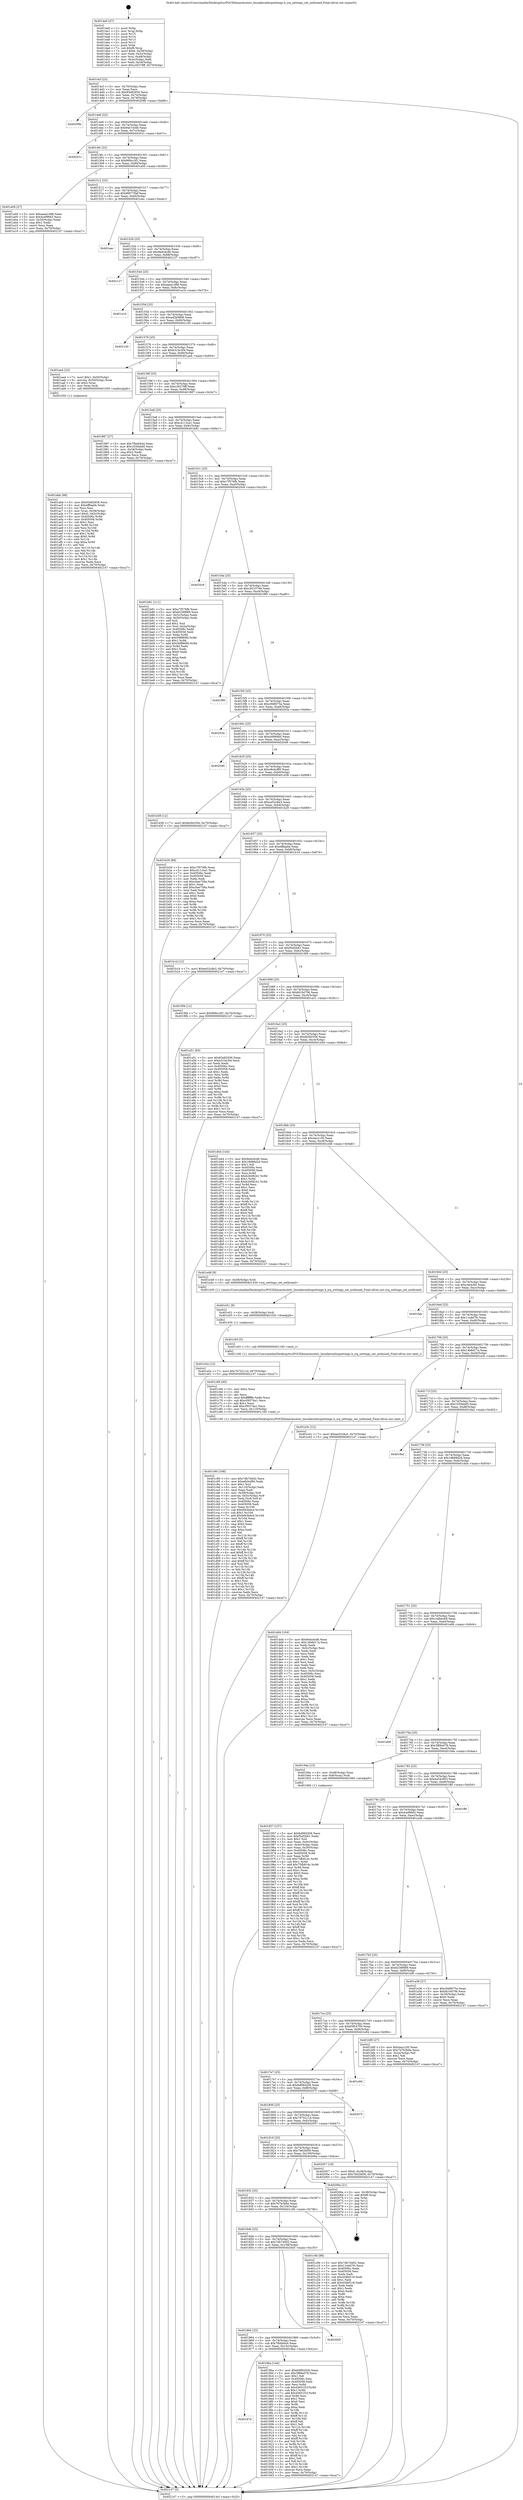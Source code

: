 digraph "0x4014a0" {
  label = "0x4014a0 (/mnt/c/Users/mathe/Desktop/tcc/POCII/binaries/extr_linuxkernelirqsettings.h_irq_settings_set_nothread_Final-ollvm.out::main(0))"
  labelloc = "t"
  node[shape=record]

  Entry [label="",width=0.3,height=0.3,shape=circle,fillcolor=black,style=filled]
  "0x4014cf" [label="{
     0x4014cf [23]\l
     | [instrs]\l
     &nbsp;&nbsp;0x4014cf \<+3\>: mov -0x70(%rbp),%eax\l
     &nbsp;&nbsp;0x4014d2 \<+2\>: mov %eax,%ecx\l
     &nbsp;&nbsp;0x4014d4 \<+6\>: sub $0x93e82936,%ecx\l
     &nbsp;&nbsp;0x4014da \<+3\>: mov %eax,-0x74(%rbp)\l
     &nbsp;&nbsp;0x4014dd \<+3\>: mov %ecx,-0x78(%rbp)\l
     &nbsp;&nbsp;0x4014e0 \<+6\>: je 000000000040209b \<main+0xbfb\>\l
  }"]
  "0x40209b" [label="{
     0x40209b\l
  }", style=dashed]
  "0x4014e6" [label="{
     0x4014e6 [22]\l
     | [instrs]\l
     &nbsp;&nbsp;0x4014e6 \<+5\>: jmp 00000000004014eb \<main+0x4b\>\l
     &nbsp;&nbsp;0x4014eb \<+3\>: mov -0x74(%rbp),%eax\l
     &nbsp;&nbsp;0x4014ee \<+5\>: sub $0x94e7cb48,%eax\l
     &nbsp;&nbsp;0x4014f3 \<+3\>: mov %eax,-0x7c(%rbp)\l
     &nbsp;&nbsp;0x4014f6 \<+6\>: je 000000000040201c \<main+0xb7c\>\l
  }"]
  Exit [label="",width=0.3,height=0.3,shape=circle,fillcolor=black,style=filled,peripheries=2]
  "0x40201c" [label="{
     0x40201c\l
  }", style=dashed]
  "0x4014fc" [label="{
     0x4014fc [22]\l
     | [instrs]\l
     &nbsp;&nbsp;0x4014fc \<+5\>: jmp 0000000000401501 \<main+0x61\>\l
     &nbsp;&nbsp;0x401501 \<+3\>: mov -0x74(%rbp),%eax\l
     &nbsp;&nbsp;0x401504 \<+5\>: sub $0x969cc3f1,%eax\l
     &nbsp;&nbsp;0x401509 \<+3\>: mov %eax,-0x80(%rbp)\l
     &nbsp;&nbsp;0x40150c \<+6\>: je 0000000000401a00 \<main+0x560\>\l
  }"]
  "0x401e5a" [label="{
     0x401e5a [12]\l
     | [instrs]\l
     &nbsp;&nbsp;0x401e5a \<+7\>: movl $0x7675211d,-0x70(%rbp)\l
     &nbsp;&nbsp;0x401e61 \<+5\>: jmp 0000000000402147 \<main+0xca7\>\l
  }"]
  "0x401a00" [label="{
     0x401a00 [27]\l
     | [instrs]\l
     &nbsp;&nbsp;0x401a00 \<+5\>: mov $0xaaea1d98,%eax\l
     &nbsp;&nbsp;0x401a05 \<+5\>: mov $0x4cef9662,%ecx\l
     &nbsp;&nbsp;0x401a0a \<+3\>: mov -0x30(%rbp),%edx\l
     &nbsp;&nbsp;0x401a0d \<+3\>: cmp $0x1,%edx\l
     &nbsp;&nbsp;0x401a10 \<+3\>: cmovl %ecx,%eax\l
     &nbsp;&nbsp;0x401a13 \<+3\>: mov %eax,-0x70(%rbp)\l
     &nbsp;&nbsp;0x401a16 \<+5\>: jmp 0000000000402147 \<main+0xca7\>\l
  }"]
  "0x401512" [label="{
     0x401512 [25]\l
     | [instrs]\l
     &nbsp;&nbsp;0x401512 \<+5\>: jmp 0000000000401517 \<main+0x77\>\l
     &nbsp;&nbsp;0x401517 \<+3\>: mov -0x74(%rbp),%eax\l
     &nbsp;&nbsp;0x40151a \<+5\>: sub $0x989778af,%eax\l
     &nbsp;&nbsp;0x40151f \<+6\>: mov %eax,-0x84(%rbp)\l
     &nbsp;&nbsp;0x401525 \<+6\>: je 0000000000401eec \<main+0xa4c\>\l
  }"]
  "0x401e51" [label="{
     0x401e51 [9]\l
     | [instrs]\l
     &nbsp;&nbsp;0x401e51 \<+4\>: mov -0x58(%rbp),%rdi\l
     &nbsp;&nbsp;0x401e55 \<+5\>: call 0000000000401030 \<free@plt\>\l
     | [calls]\l
     &nbsp;&nbsp;0x401030 \{1\} (unknown)\l
  }"]
  "0x401eec" [label="{
     0x401eec\l
  }", style=dashed]
  "0x40152b" [label="{
     0x40152b [25]\l
     | [instrs]\l
     &nbsp;&nbsp;0x40152b \<+5\>: jmp 0000000000401530 \<main+0x90\>\l
     &nbsp;&nbsp;0x401530 \<+3\>: mov -0x74(%rbp),%eax\l
     &nbsp;&nbsp;0x401533 \<+5\>: sub $0x9edcdcd6,%eax\l
     &nbsp;&nbsp;0x401538 \<+6\>: mov %eax,-0x88(%rbp)\l
     &nbsp;&nbsp;0x40153e \<+6\>: je 0000000000402127 \<main+0xc87\>\l
  }"]
  "0x401c90" [label="{
     0x401c90 [168]\l
     | [instrs]\l
     &nbsp;&nbsp;0x401c90 \<+5\>: mov $0x7db7d402,%ecx\l
     &nbsp;&nbsp;0x401c95 \<+5\>: mov $0xe8cbcf80,%edx\l
     &nbsp;&nbsp;0x401c9a \<+3\>: mov $0x1,%sil\l
     &nbsp;&nbsp;0x401c9d \<+6\>: mov -0x110(%rbp),%edi\l
     &nbsp;&nbsp;0x401ca3 \<+3\>: imul %eax,%edi\l
     &nbsp;&nbsp;0x401ca6 \<+4\>: mov -0x58(%rbp),%r8\l
     &nbsp;&nbsp;0x401caa \<+4\>: movslq -0x5c(%rbp),%r9\l
     &nbsp;&nbsp;0x401cae \<+4\>: mov %edi,(%r8,%r9,4)\l
     &nbsp;&nbsp;0x401cb2 \<+7\>: mov 0x40506c,%eax\l
     &nbsp;&nbsp;0x401cb9 \<+7\>: mov 0x405058,%edi\l
     &nbsp;&nbsp;0x401cc0 \<+3\>: mov %eax,%r10d\l
     &nbsp;&nbsp;0x401cc3 \<+7\>: sub $0xbf43bdcd,%r10d\l
     &nbsp;&nbsp;0x401cca \<+4\>: sub $0x1,%r10d\l
     &nbsp;&nbsp;0x401cce \<+7\>: add $0xbf43bdcd,%r10d\l
     &nbsp;&nbsp;0x401cd5 \<+4\>: imul %r10d,%eax\l
     &nbsp;&nbsp;0x401cd9 \<+3\>: and $0x1,%eax\l
     &nbsp;&nbsp;0x401cdc \<+3\>: cmp $0x0,%eax\l
     &nbsp;&nbsp;0x401cdf \<+4\>: sete %r11b\l
     &nbsp;&nbsp;0x401ce3 \<+3\>: cmp $0xa,%edi\l
     &nbsp;&nbsp;0x401ce6 \<+3\>: setl %bl\l
     &nbsp;&nbsp;0x401ce9 \<+3\>: mov %r11b,%r14b\l
     &nbsp;&nbsp;0x401cec \<+4\>: xor $0xff,%r14b\l
     &nbsp;&nbsp;0x401cf0 \<+3\>: mov %bl,%r15b\l
     &nbsp;&nbsp;0x401cf3 \<+4\>: xor $0xff,%r15b\l
     &nbsp;&nbsp;0x401cf7 \<+4\>: xor $0x1,%sil\l
     &nbsp;&nbsp;0x401cfb \<+3\>: mov %r14b,%r12b\l
     &nbsp;&nbsp;0x401cfe \<+4\>: and $0xff,%r12b\l
     &nbsp;&nbsp;0x401d02 \<+3\>: and %sil,%r11b\l
     &nbsp;&nbsp;0x401d05 \<+3\>: mov %r15b,%r13b\l
     &nbsp;&nbsp;0x401d08 \<+4\>: and $0xff,%r13b\l
     &nbsp;&nbsp;0x401d0c \<+3\>: and %sil,%bl\l
     &nbsp;&nbsp;0x401d0f \<+3\>: or %r11b,%r12b\l
     &nbsp;&nbsp;0x401d12 \<+3\>: or %bl,%r13b\l
     &nbsp;&nbsp;0x401d15 \<+3\>: xor %r13b,%r12b\l
     &nbsp;&nbsp;0x401d18 \<+3\>: or %r15b,%r14b\l
     &nbsp;&nbsp;0x401d1b \<+4\>: xor $0xff,%r14b\l
     &nbsp;&nbsp;0x401d1f \<+4\>: or $0x1,%sil\l
     &nbsp;&nbsp;0x401d23 \<+3\>: and %sil,%r14b\l
     &nbsp;&nbsp;0x401d26 \<+3\>: or %r14b,%r12b\l
     &nbsp;&nbsp;0x401d29 \<+4\>: test $0x1,%r12b\l
     &nbsp;&nbsp;0x401d2d \<+3\>: cmovne %edx,%ecx\l
     &nbsp;&nbsp;0x401d30 \<+3\>: mov %ecx,-0x70(%rbp)\l
     &nbsp;&nbsp;0x401d33 \<+5\>: jmp 0000000000402147 \<main+0xca7\>\l
  }"]
  "0x402127" [label="{
     0x402127\l
  }", style=dashed]
  "0x401544" [label="{
     0x401544 [25]\l
     | [instrs]\l
     &nbsp;&nbsp;0x401544 \<+5\>: jmp 0000000000401549 \<main+0xa9\>\l
     &nbsp;&nbsp;0x401549 \<+3\>: mov -0x74(%rbp),%eax\l
     &nbsp;&nbsp;0x40154c \<+5\>: sub $0xaaea1d98,%eax\l
     &nbsp;&nbsp;0x401551 \<+6\>: mov %eax,-0x8c(%rbp)\l
     &nbsp;&nbsp;0x401557 \<+6\>: je 0000000000401a1b \<main+0x57b\>\l
  }"]
  "0x401c68" [label="{
     0x401c68 [40]\l
     | [instrs]\l
     &nbsp;&nbsp;0x401c68 \<+5\>: mov $0x2,%ecx\l
     &nbsp;&nbsp;0x401c6d \<+1\>: cltd\l
     &nbsp;&nbsp;0x401c6e \<+2\>: idiv %ecx\l
     &nbsp;&nbsp;0x401c70 \<+6\>: imul $0xfffffffe,%edx,%ecx\l
     &nbsp;&nbsp;0x401c76 \<+6\>: sub $0xc09374a1,%ecx\l
     &nbsp;&nbsp;0x401c7c \<+3\>: add $0x1,%ecx\l
     &nbsp;&nbsp;0x401c7f \<+6\>: add $0xc09374a1,%ecx\l
     &nbsp;&nbsp;0x401c85 \<+6\>: mov %ecx,-0x110(%rbp)\l
     &nbsp;&nbsp;0x401c8b \<+5\>: call 0000000000401160 \<next_i\>\l
     | [calls]\l
     &nbsp;&nbsp;0x401160 \{1\} (/mnt/c/Users/mathe/Desktop/tcc/POCII/binaries/extr_linuxkernelirqsettings.h_irq_settings_set_nothread_Final-ollvm.out::next_i)\l
  }"]
  "0x401a1b" [label="{
     0x401a1b\l
  }", style=dashed]
  "0x40155d" [label="{
     0x40155d [25]\l
     | [instrs]\l
     &nbsp;&nbsp;0x40155d \<+5\>: jmp 0000000000401562 \<main+0xc2\>\l
     &nbsp;&nbsp;0x401562 \<+3\>: mov -0x74(%rbp),%eax\l
     &nbsp;&nbsp;0x401565 \<+5\>: sub $0xad2b9806,%eax\l
     &nbsp;&nbsp;0x40156a \<+6\>: mov %eax,-0x90(%rbp)\l
     &nbsp;&nbsp;0x401570 \<+6\>: je 0000000000402140 \<main+0xca0\>\l
  }"]
  "0x401abb" [label="{
     0x401abb [98]\l
     | [instrs]\l
     &nbsp;&nbsp;0x401abb \<+5\>: mov $0x93e82936,%ecx\l
     &nbsp;&nbsp;0x401ac0 \<+5\>: mov $0xefffaabb,%edx\l
     &nbsp;&nbsp;0x401ac5 \<+2\>: xor %esi,%esi\l
     &nbsp;&nbsp;0x401ac7 \<+4\>: mov %rax,-0x58(%rbp)\l
     &nbsp;&nbsp;0x401acb \<+7\>: movl $0x0,-0x5c(%rbp)\l
     &nbsp;&nbsp;0x401ad2 \<+8\>: mov 0x40506c,%r8d\l
     &nbsp;&nbsp;0x401ada \<+8\>: mov 0x405058,%r9d\l
     &nbsp;&nbsp;0x401ae2 \<+3\>: sub $0x1,%esi\l
     &nbsp;&nbsp;0x401ae5 \<+3\>: mov %r8d,%r10d\l
     &nbsp;&nbsp;0x401ae8 \<+3\>: add %esi,%r10d\l
     &nbsp;&nbsp;0x401aeb \<+4\>: imul %r10d,%r8d\l
     &nbsp;&nbsp;0x401aef \<+4\>: and $0x1,%r8d\l
     &nbsp;&nbsp;0x401af3 \<+4\>: cmp $0x0,%r8d\l
     &nbsp;&nbsp;0x401af7 \<+4\>: sete %r11b\l
     &nbsp;&nbsp;0x401afb \<+4\>: cmp $0xa,%r9d\l
     &nbsp;&nbsp;0x401aff \<+3\>: setl %bl\l
     &nbsp;&nbsp;0x401b02 \<+3\>: mov %r11b,%r14b\l
     &nbsp;&nbsp;0x401b05 \<+3\>: and %bl,%r14b\l
     &nbsp;&nbsp;0x401b08 \<+3\>: xor %bl,%r11b\l
     &nbsp;&nbsp;0x401b0b \<+3\>: or %r11b,%r14b\l
     &nbsp;&nbsp;0x401b0e \<+4\>: test $0x1,%r14b\l
     &nbsp;&nbsp;0x401b12 \<+3\>: cmovne %edx,%ecx\l
     &nbsp;&nbsp;0x401b15 \<+3\>: mov %ecx,-0x70(%rbp)\l
     &nbsp;&nbsp;0x401b18 \<+5\>: jmp 0000000000402147 \<main+0xca7\>\l
  }"]
  "0x402140" [label="{
     0x402140\l
  }", style=dashed]
  "0x401576" [label="{
     0x401576 [25]\l
     | [instrs]\l
     &nbsp;&nbsp;0x401576 \<+5\>: jmp 000000000040157b \<main+0xdb\>\l
     &nbsp;&nbsp;0x40157b \<+3\>: mov -0x74(%rbp),%eax\l
     &nbsp;&nbsp;0x40157e \<+5\>: sub $0xb31bc3f4,%eax\l
     &nbsp;&nbsp;0x401583 \<+6\>: mov %eax,-0x94(%rbp)\l
     &nbsp;&nbsp;0x401589 \<+6\>: je 0000000000401aa4 \<main+0x604\>\l
  }"]
  "0x401957" [label="{
     0x401957 [157]\l
     | [instrs]\l
     &nbsp;&nbsp;0x401957 \<+5\>: mov $0x6d992d36,%ecx\l
     &nbsp;&nbsp;0x40195c \<+5\>: mov $0xf5ef2b61,%edx\l
     &nbsp;&nbsp;0x401961 \<+3\>: mov $0x1,%sil\l
     &nbsp;&nbsp;0x401964 \<+3\>: mov %eax,-0x4c(%rbp)\l
     &nbsp;&nbsp;0x401967 \<+3\>: mov -0x4c(%rbp),%eax\l
     &nbsp;&nbsp;0x40196a \<+3\>: mov %eax,-0x30(%rbp)\l
     &nbsp;&nbsp;0x40196d \<+7\>: mov 0x40506c,%eax\l
     &nbsp;&nbsp;0x401974 \<+8\>: mov 0x405058,%r8d\l
     &nbsp;&nbsp;0x40197c \<+3\>: mov %eax,%r9d\l
     &nbsp;&nbsp;0x40197f \<+7\>: sub $0x75fb81dc,%r9d\l
     &nbsp;&nbsp;0x401986 \<+4\>: sub $0x1,%r9d\l
     &nbsp;&nbsp;0x40198a \<+7\>: add $0x75fb81dc,%r9d\l
     &nbsp;&nbsp;0x401991 \<+4\>: imul %r9d,%eax\l
     &nbsp;&nbsp;0x401995 \<+3\>: and $0x1,%eax\l
     &nbsp;&nbsp;0x401998 \<+3\>: cmp $0x0,%eax\l
     &nbsp;&nbsp;0x40199b \<+4\>: sete %r10b\l
     &nbsp;&nbsp;0x40199f \<+4\>: cmp $0xa,%r8d\l
     &nbsp;&nbsp;0x4019a3 \<+4\>: setl %r11b\l
     &nbsp;&nbsp;0x4019a7 \<+3\>: mov %r10b,%bl\l
     &nbsp;&nbsp;0x4019aa \<+3\>: xor $0xff,%bl\l
     &nbsp;&nbsp;0x4019ad \<+3\>: mov %r11b,%r14b\l
     &nbsp;&nbsp;0x4019b0 \<+4\>: xor $0xff,%r14b\l
     &nbsp;&nbsp;0x4019b4 \<+4\>: xor $0x1,%sil\l
     &nbsp;&nbsp;0x4019b8 \<+3\>: mov %bl,%r15b\l
     &nbsp;&nbsp;0x4019bb \<+4\>: and $0xff,%r15b\l
     &nbsp;&nbsp;0x4019bf \<+3\>: and %sil,%r10b\l
     &nbsp;&nbsp;0x4019c2 \<+3\>: mov %r14b,%r12b\l
     &nbsp;&nbsp;0x4019c5 \<+4\>: and $0xff,%r12b\l
     &nbsp;&nbsp;0x4019c9 \<+3\>: and %sil,%r11b\l
     &nbsp;&nbsp;0x4019cc \<+3\>: or %r10b,%r15b\l
     &nbsp;&nbsp;0x4019cf \<+3\>: or %r11b,%r12b\l
     &nbsp;&nbsp;0x4019d2 \<+3\>: xor %r12b,%r15b\l
     &nbsp;&nbsp;0x4019d5 \<+3\>: or %r14b,%bl\l
     &nbsp;&nbsp;0x4019d8 \<+3\>: xor $0xff,%bl\l
     &nbsp;&nbsp;0x4019db \<+4\>: or $0x1,%sil\l
     &nbsp;&nbsp;0x4019df \<+3\>: and %sil,%bl\l
     &nbsp;&nbsp;0x4019e2 \<+3\>: or %bl,%r15b\l
     &nbsp;&nbsp;0x4019e5 \<+4\>: test $0x1,%r15b\l
     &nbsp;&nbsp;0x4019e9 \<+3\>: cmovne %edx,%ecx\l
     &nbsp;&nbsp;0x4019ec \<+3\>: mov %ecx,-0x70(%rbp)\l
     &nbsp;&nbsp;0x4019ef \<+5\>: jmp 0000000000402147 \<main+0xca7\>\l
  }"]
  "0x401aa4" [label="{
     0x401aa4 [23]\l
     | [instrs]\l
     &nbsp;&nbsp;0x401aa4 \<+7\>: movl $0x1,-0x50(%rbp)\l
     &nbsp;&nbsp;0x401aab \<+4\>: movslq -0x50(%rbp),%rax\l
     &nbsp;&nbsp;0x401aaf \<+4\>: shl $0x2,%rax\l
     &nbsp;&nbsp;0x401ab3 \<+3\>: mov %rax,%rdi\l
     &nbsp;&nbsp;0x401ab6 \<+5\>: call 0000000000401050 \<malloc@plt\>\l
     | [calls]\l
     &nbsp;&nbsp;0x401050 \{1\} (unknown)\l
  }"]
  "0x40158f" [label="{
     0x40158f [25]\l
     | [instrs]\l
     &nbsp;&nbsp;0x40158f \<+5\>: jmp 0000000000401594 \<main+0xf4\>\l
     &nbsp;&nbsp;0x401594 \<+3\>: mov -0x74(%rbp),%eax\l
     &nbsp;&nbsp;0x401597 \<+5\>: sub $0xc26378ff,%eax\l
     &nbsp;&nbsp;0x40159c \<+6\>: mov %eax,-0x98(%rbp)\l
     &nbsp;&nbsp;0x4015a2 \<+6\>: je 0000000000401887 \<main+0x3e7\>\l
  }"]
  "0x40187d" [label="{
     0x40187d\l
  }", style=dashed]
  "0x401887" [label="{
     0x401887 [27]\l
     | [instrs]\l
     &nbsp;&nbsp;0x401887 \<+5\>: mov $0x7fbdd444,%eax\l
     &nbsp;&nbsp;0x40188c \<+5\>: mov $0x1630ebd5,%ecx\l
     &nbsp;&nbsp;0x401891 \<+3\>: mov -0x34(%rbp),%edx\l
     &nbsp;&nbsp;0x401894 \<+3\>: cmp $0x2,%edx\l
     &nbsp;&nbsp;0x401897 \<+3\>: cmovne %ecx,%eax\l
     &nbsp;&nbsp;0x40189a \<+3\>: mov %eax,-0x70(%rbp)\l
     &nbsp;&nbsp;0x40189d \<+5\>: jmp 0000000000402147 \<main+0xca7\>\l
  }"]
  "0x4015a8" [label="{
     0x4015a8 [25]\l
     | [instrs]\l
     &nbsp;&nbsp;0x4015a8 \<+5\>: jmp 00000000004015ad \<main+0x10d\>\l
     &nbsp;&nbsp;0x4015ad \<+3\>: mov -0x74(%rbp),%eax\l
     &nbsp;&nbsp;0x4015b0 \<+5\>: sub $0xc4113ca1,%eax\l
     &nbsp;&nbsp;0x4015b5 \<+6\>: mov %eax,-0x9c(%rbp)\l
     &nbsp;&nbsp;0x4015bb \<+6\>: je 0000000000401b81 \<main+0x6e1\>\l
  }"]
  "0x402147" [label="{
     0x402147 [5]\l
     | [instrs]\l
     &nbsp;&nbsp;0x402147 \<+5\>: jmp 00000000004014cf \<main+0x2f\>\l
  }"]
  "0x4014a0" [label="{
     0x4014a0 [47]\l
     | [instrs]\l
     &nbsp;&nbsp;0x4014a0 \<+1\>: push %rbp\l
     &nbsp;&nbsp;0x4014a1 \<+3\>: mov %rsp,%rbp\l
     &nbsp;&nbsp;0x4014a4 \<+2\>: push %r15\l
     &nbsp;&nbsp;0x4014a6 \<+2\>: push %r14\l
     &nbsp;&nbsp;0x4014a8 \<+2\>: push %r13\l
     &nbsp;&nbsp;0x4014aa \<+2\>: push %r12\l
     &nbsp;&nbsp;0x4014ac \<+1\>: push %rbx\l
     &nbsp;&nbsp;0x4014ad \<+7\>: sub $0xf8,%rsp\l
     &nbsp;&nbsp;0x4014b4 \<+7\>: movl $0x0,-0x38(%rbp)\l
     &nbsp;&nbsp;0x4014bb \<+3\>: mov %edi,-0x3c(%rbp)\l
     &nbsp;&nbsp;0x4014be \<+4\>: mov %rsi,-0x48(%rbp)\l
     &nbsp;&nbsp;0x4014c2 \<+3\>: mov -0x3c(%rbp),%edi\l
     &nbsp;&nbsp;0x4014c5 \<+3\>: mov %edi,-0x34(%rbp)\l
     &nbsp;&nbsp;0x4014c8 \<+7\>: movl $0xc26378ff,-0x70(%rbp)\l
  }"]
  "0x4018ba" [label="{
     0x4018ba [144]\l
     | [instrs]\l
     &nbsp;&nbsp;0x4018ba \<+5\>: mov $0x6d992d36,%eax\l
     &nbsp;&nbsp;0x4018bf \<+5\>: mov $0x3f88e078,%ecx\l
     &nbsp;&nbsp;0x4018c4 \<+2\>: mov $0x1,%dl\l
     &nbsp;&nbsp;0x4018c6 \<+7\>: mov 0x40506c,%esi\l
     &nbsp;&nbsp;0x4018cd \<+7\>: mov 0x405058,%edi\l
     &nbsp;&nbsp;0x4018d4 \<+3\>: mov %esi,%r8d\l
     &nbsp;&nbsp;0x4018d7 \<+7\>: sub $0x45651f1f,%r8d\l
     &nbsp;&nbsp;0x4018de \<+4\>: sub $0x1,%r8d\l
     &nbsp;&nbsp;0x4018e2 \<+7\>: add $0x45651f1f,%r8d\l
     &nbsp;&nbsp;0x4018e9 \<+4\>: imul %r8d,%esi\l
     &nbsp;&nbsp;0x4018ed \<+3\>: and $0x1,%esi\l
     &nbsp;&nbsp;0x4018f0 \<+3\>: cmp $0x0,%esi\l
     &nbsp;&nbsp;0x4018f3 \<+4\>: sete %r9b\l
     &nbsp;&nbsp;0x4018f7 \<+3\>: cmp $0xa,%edi\l
     &nbsp;&nbsp;0x4018fa \<+4\>: setl %r10b\l
     &nbsp;&nbsp;0x4018fe \<+3\>: mov %r9b,%r11b\l
     &nbsp;&nbsp;0x401901 \<+4\>: xor $0xff,%r11b\l
     &nbsp;&nbsp;0x401905 \<+3\>: mov %r10b,%bl\l
     &nbsp;&nbsp;0x401908 \<+3\>: xor $0xff,%bl\l
     &nbsp;&nbsp;0x40190b \<+3\>: xor $0x1,%dl\l
     &nbsp;&nbsp;0x40190e \<+3\>: mov %r11b,%r14b\l
     &nbsp;&nbsp;0x401911 \<+4\>: and $0xff,%r14b\l
     &nbsp;&nbsp;0x401915 \<+3\>: and %dl,%r9b\l
     &nbsp;&nbsp;0x401918 \<+3\>: mov %bl,%r15b\l
     &nbsp;&nbsp;0x40191b \<+4\>: and $0xff,%r15b\l
     &nbsp;&nbsp;0x40191f \<+3\>: and %dl,%r10b\l
     &nbsp;&nbsp;0x401922 \<+3\>: or %r9b,%r14b\l
     &nbsp;&nbsp;0x401925 \<+3\>: or %r10b,%r15b\l
     &nbsp;&nbsp;0x401928 \<+3\>: xor %r15b,%r14b\l
     &nbsp;&nbsp;0x40192b \<+3\>: or %bl,%r11b\l
     &nbsp;&nbsp;0x40192e \<+4\>: xor $0xff,%r11b\l
     &nbsp;&nbsp;0x401932 \<+3\>: or $0x1,%dl\l
     &nbsp;&nbsp;0x401935 \<+3\>: and %dl,%r11b\l
     &nbsp;&nbsp;0x401938 \<+3\>: or %r11b,%r14b\l
     &nbsp;&nbsp;0x40193b \<+4\>: test $0x1,%r14b\l
     &nbsp;&nbsp;0x40193f \<+3\>: cmovne %ecx,%eax\l
     &nbsp;&nbsp;0x401942 \<+3\>: mov %eax,-0x70(%rbp)\l
     &nbsp;&nbsp;0x401945 \<+5\>: jmp 0000000000402147 \<main+0xca7\>\l
  }"]
  "0x401b81" [label="{
     0x401b81 [111]\l
     | [instrs]\l
     &nbsp;&nbsp;0x401b81 \<+5\>: mov $0xc7f576fb,%eax\l
     &nbsp;&nbsp;0x401b86 \<+5\>: mov $0x6239f989,%ecx\l
     &nbsp;&nbsp;0x401b8b \<+3\>: mov -0x5c(%rbp),%edx\l
     &nbsp;&nbsp;0x401b8e \<+3\>: cmp -0x50(%rbp),%edx\l
     &nbsp;&nbsp;0x401b91 \<+4\>: setl %sil\l
     &nbsp;&nbsp;0x401b95 \<+4\>: and $0x1,%sil\l
     &nbsp;&nbsp;0x401b99 \<+4\>: mov %sil,-0x2a(%rbp)\l
     &nbsp;&nbsp;0x401b9d \<+7\>: mov 0x40506c,%edx\l
     &nbsp;&nbsp;0x401ba4 \<+7\>: mov 0x405058,%edi\l
     &nbsp;&nbsp;0x401bab \<+3\>: mov %edx,%r8d\l
     &nbsp;&nbsp;0x401bae \<+7\>: sub $0x50f880fd,%r8d\l
     &nbsp;&nbsp;0x401bb5 \<+4\>: sub $0x1,%r8d\l
     &nbsp;&nbsp;0x401bb9 \<+7\>: add $0x50f880fd,%r8d\l
     &nbsp;&nbsp;0x401bc0 \<+4\>: imul %r8d,%edx\l
     &nbsp;&nbsp;0x401bc4 \<+3\>: and $0x1,%edx\l
     &nbsp;&nbsp;0x401bc7 \<+3\>: cmp $0x0,%edx\l
     &nbsp;&nbsp;0x401bca \<+4\>: sete %sil\l
     &nbsp;&nbsp;0x401bce \<+3\>: cmp $0xa,%edi\l
     &nbsp;&nbsp;0x401bd1 \<+4\>: setl %r9b\l
     &nbsp;&nbsp;0x401bd5 \<+3\>: mov %sil,%r10b\l
     &nbsp;&nbsp;0x401bd8 \<+3\>: and %r9b,%r10b\l
     &nbsp;&nbsp;0x401bdb \<+3\>: xor %r9b,%sil\l
     &nbsp;&nbsp;0x401bde \<+3\>: or %sil,%r10b\l
     &nbsp;&nbsp;0x401be1 \<+4\>: test $0x1,%r10b\l
     &nbsp;&nbsp;0x401be5 \<+3\>: cmovne %ecx,%eax\l
     &nbsp;&nbsp;0x401be8 \<+3\>: mov %eax,-0x70(%rbp)\l
     &nbsp;&nbsp;0x401beb \<+5\>: jmp 0000000000402147 \<main+0xca7\>\l
  }"]
  "0x4015c1" [label="{
     0x4015c1 [25]\l
     | [instrs]\l
     &nbsp;&nbsp;0x4015c1 \<+5\>: jmp 00000000004015c6 \<main+0x126\>\l
     &nbsp;&nbsp;0x4015c6 \<+3\>: mov -0x74(%rbp),%eax\l
     &nbsp;&nbsp;0x4015c9 \<+5\>: sub $0xc7f576fb,%eax\l
     &nbsp;&nbsp;0x4015ce \<+6\>: mov %eax,-0xa0(%rbp)\l
     &nbsp;&nbsp;0x4015d4 \<+6\>: je 00000000004020c9 \<main+0xc29\>\l
  }"]
  "0x401864" [label="{
     0x401864 [25]\l
     | [instrs]\l
     &nbsp;&nbsp;0x401864 \<+5\>: jmp 0000000000401869 \<main+0x3c9\>\l
     &nbsp;&nbsp;0x401869 \<+3\>: mov -0x74(%rbp),%eax\l
     &nbsp;&nbsp;0x40186c \<+5\>: sub $0x7fbdd444,%eax\l
     &nbsp;&nbsp;0x401871 \<+6\>: mov %eax,-0x10c(%rbp)\l
     &nbsp;&nbsp;0x401877 \<+6\>: je 00000000004018ba \<main+0x41a\>\l
  }"]
  "0x4020c9" [label="{
     0x4020c9\l
  }", style=dashed]
  "0x4015da" [label="{
     0x4015da [25]\l
     | [instrs]\l
     &nbsp;&nbsp;0x4015da \<+5\>: jmp 00000000004015df \<main+0x13f\>\l
     &nbsp;&nbsp;0x4015df \<+3\>: mov -0x74(%rbp),%eax\l
     &nbsp;&nbsp;0x4015e2 \<+5\>: sub $0xc9210746,%eax\l
     &nbsp;&nbsp;0x4015e7 \<+6\>: mov %eax,-0xa4(%rbp)\l
     &nbsp;&nbsp;0x4015ed \<+6\>: je 0000000000401f90 \<main+0xaf0\>\l
  }"]
  "0x4020d5" [label="{
     0x4020d5\l
  }", style=dashed]
  "0x401f90" [label="{
     0x401f90\l
  }", style=dashed]
  "0x4015f3" [label="{
     0x4015f3 [25]\l
     | [instrs]\l
     &nbsp;&nbsp;0x4015f3 \<+5\>: jmp 00000000004015f8 \<main+0x158\>\l
     &nbsp;&nbsp;0x4015f8 \<+3\>: mov -0x74(%rbp),%eax\l
     &nbsp;&nbsp;0x4015fb \<+5\>: sub $0xc948675a,%eax\l
     &nbsp;&nbsp;0x401600 \<+6\>: mov %eax,-0xa8(%rbp)\l
     &nbsp;&nbsp;0x401606 \<+6\>: je 000000000040203a \<main+0xb9a\>\l
  }"]
  "0x40184b" [label="{
     0x40184b [25]\l
     | [instrs]\l
     &nbsp;&nbsp;0x40184b \<+5\>: jmp 0000000000401850 \<main+0x3b0\>\l
     &nbsp;&nbsp;0x401850 \<+3\>: mov -0x74(%rbp),%eax\l
     &nbsp;&nbsp;0x401853 \<+5\>: sub $0x7db7d402,%eax\l
     &nbsp;&nbsp;0x401858 \<+6\>: mov %eax,-0x108(%rbp)\l
     &nbsp;&nbsp;0x40185e \<+6\>: je 00000000004020d5 \<main+0xc35\>\l
  }"]
  "0x40203a" [label="{
     0x40203a\l
  }", style=dashed]
  "0x40160c" [label="{
     0x40160c [25]\l
     | [instrs]\l
     &nbsp;&nbsp;0x40160c \<+5\>: jmp 0000000000401611 \<main+0x171\>\l
     &nbsp;&nbsp;0x401611 \<+3\>: mov -0x74(%rbp),%eax\l
     &nbsp;&nbsp;0x401614 \<+5\>: sub $0xcb99fdb0,%eax\l
     &nbsp;&nbsp;0x401619 \<+6\>: mov %eax,-0xac(%rbp)\l
     &nbsp;&nbsp;0x40161f \<+6\>: je 0000000000402046 \<main+0xba6\>\l
  }"]
  "0x401c0b" [label="{
     0x401c0b [88]\l
     | [instrs]\l
     &nbsp;&nbsp;0x401c0b \<+5\>: mov $0x7db7d402,%eax\l
     &nbsp;&nbsp;0x401c10 \<+5\>: mov $0x11edd7fc,%ecx\l
     &nbsp;&nbsp;0x401c15 \<+7\>: mov 0x40506c,%edx\l
     &nbsp;&nbsp;0x401c1c \<+7\>: mov 0x405058,%esi\l
     &nbsp;&nbsp;0x401c23 \<+2\>: mov %edx,%edi\l
     &nbsp;&nbsp;0x401c25 \<+6\>: sub $0x43dbf1c9,%edi\l
     &nbsp;&nbsp;0x401c2b \<+3\>: sub $0x1,%edi\l
     &nbsp;&nbsp;0x401c2e \<+6\>: add $0x43dbf1c9,%edi\l
     &nbsp;&nbsp;0x401c34 \<+3\>: imul %edi,%edx\l
     &nbsp;&nbsp;0x401c37 \<+3\>: and $0x1,%edx\l
     &nbsp;&nbsp;0x401c3a \<+3\>: cmp $0x0,%edx\l
     &nbsp;&nbsp;0x401c3d \<+4\>: sete %r8b\l
     &nbsp;&nbsp;0x401c41 \<+3\>: cmp $0xa,%esi\l
     &nbsp;&nbsp;0x401c44 \<+4\>: setl %r9b\l
     &nbsp;&nbsp;0x401c48 \<+3\>: mov %r8b,%r10b\l
     &nbsp;&nbsp;0x401c4b \<+3\>: and %r9b,%r10b\l
     &nbsp;&nbsp;0x401c4e \<+3\>: xor %r9b,%r8b\l
     &nbsp;&nbsp;0x401c51 \<+3\>: or %r8b,%r10b\l
     &nbsp;&nbsp;0x401c54 \<+4\>: test $0x1,%r10b\l
     &nbsp;&nbsp;0x401c58 \<+3\>: cmovne %ecx,%eax\l
     &nbsp;&nbsp;0x401c5b \<+3\>: mov %eax,-0x70(%rbp)\l
     &nbsp;&nbsp;0x401c5e \<+5\>: jmp 0000000000402147 \<main+0xca7\>\l
  }"]
  "0x402046" [label="{
     0x402046\l
  }", style=dashed]
  "0x401625" [label="{
     0x401625 [25]\l
     | [instrs]\l
     &nbsp;&nbsp;0x401625 \<+5\>: jmp 000000000040162a \<main+0x18a\>\l
     &nbsp;&nbsp;0x40162a \<+3\>: mov -0x74(%rbp),%eax\l
     &nbsp;&nbsp;0x40162d \<+5\>: sub $0xe8cbcf80,%eax\l
     &nbsp;&nbsp;0x401632 \<+6\>: mov %eax,-0xb0(%rbp)\l
     &nbsp;&nbsp;0x401638 \<+6\>: je 0000000000401d38 \<main+0x898\>\l
  }"]
  "0x401832" [label="{
     0x401832 [25]\l
     | [instrs]\l
     &nbsp;&nbsp;0x401832 \<+5\>: jmp 0000000000401837 \<main+0x397\>\l
     &nbsp;&nbsp;0x401837 \<+3\>: mov -0x74(%rbp),%eax\l
     &nbsp;&nbsp;0x40183a \<+5\>: sub $0x7b7b3b6e,%eax\l
     &nbsp;&nbsp;0x40183f \<+6\>: mov %eax,-0x104(%rbp)\l
     &nbsp;&nbsp;0x401845 \<+6\>: je 0000000000401c0b \<main+0x76b\>\l
  }"]
  "0x401d38" [label="{
     0x401d38 [12]\l
     | [instrs]\l
     &nbsp;&nbsp;0x401d38 \<+7\>: movl $0xfe5b0356,-0x70(%rbp)\l
     &nbsp;&nbsp;0x401d3f \<+5\>: jmp 0000000000402147 \<main+0xca7\>\l
  }"]
  "0x40163e" [label="{
     0x40163e [25]\l
     | [instrs]\l
     &nbsp;&nbsp;0x40163e \<+5\>: jmp 0000000000401643 \<main+0x1a3\>\l
     &nbsp;&nbsp;0x401643 \<+3\>: mov -0x74(%rbp),%eax\l
     &nbsp;&nbsp;0x401646 \<+5\>: sub $0xee52c8a3,%eax\l
     &nbsp;&nbsp;0x40164b \<+6\>: mov %eax,-0xb4(%rbp)\l
     &nbsp;&nbsp;0x401651 \<+6\>: je 0000000000401b29 \<main+0x689\>\l
  }"]
  "0x40206a" [label="{
     0x40206a [21]\l
     | [instrs]\l
     &nbsp;&nbsp;0x40206a \<+3\>: mov -0x38(%rbp),%eax\l
     &nbsp;&nbsp;0x40206d \<+7\>: add $0xf8,%rsp\l
     &nbsp;&nbsp;0x402074 \<+1\>: pop %rbx\l
     &nbsp;&nbsp;0x402075 \<+2\>: pop %r12\l
     &nbsp;&nbsp;0x402077 \<+2\>: pop %r13\l
     &nbsp;&nbsp;0x402079 \<+2\>: pop %r14\l
     &nbsp;&nbsp;0x40207b \<+2\>: pop %r15\l
     &nbsp;&nbsp;0x40207d \<+1\>: pop %rbp\l
     &nbsp;&nbsp;0x40207e \<+1\>: ret\l
  }"]
  "0x401b29" [label="{
     0x401b29 [88]\l
     | [instrs]\l
     &nbsp;&nbsp;0x401b29 \<+5\>: mov $0xc7f576fb,%eax\l
     &nbsp;&nbsp;0x401b2e \<+5\>: mov $0xc4113ca1,%ecx\l
     &nbsp;&nbsp;0x401b33 \<+7\>: mov 0x40506c,%edx\l
     &nbsp;&nbsp;0x401b3a \<+7\>: mov 0x405058,%esi\l
     &nbsp;&nbsp;0x401b41 \<+2\>: mov %edx,%edi\l
     &nbsp;&nbsp;0x401b43 \<+6\>: sub $0xc0ae758a,%edi\l
     &nbsp;&nbsp;0x401b49 \<+3\>: sub $0x1,%edi\l
     &nbsp;&nbsp;0x401b4c \<+6\>: add $0xc0ae758a,%edi\l
     &nbsp;&nbsp;0x401b52 \<+3\>: imul %edi,%edx\l
     &nbsp;&nbsp;0x401b55 \<+3\>: and $0x1,%edx\l
     &nbsp;&nbsp;0x401b58 \<+3\>: cmp $0x0,%edx\l
     &nbsp;&nbsp;0x401b5b \<+4\>: sete %r8b\l
     &nbsp;&nbsp;0x401b5f \<+3\>: cmp $0xa,%esi\l
     &nbsp;&nbsp;0x401b62 \<+4\>: setl %r9b\l
     &nbsp;&nbsp;0x401b66 \<+3\>: mov %r8b,%r10b\l
     &nbsp;&nbsp;0x401b69 \<+3\>: and %r9b,%r10b\l
     &nbsp;&nbsp;0x401b6c \<+3\>: xor %r9b,%r8b\l
     &nbsp;&nbsp;0x401b6f \<+3\>: or %r8b,%r10b\l
     &nbsp;&nbsp;0x401b72 \<+4\>: test $0x1,%r10b\l
     &nbsp;&nbsp;0x401b76 \<+3\>: cmovne %ecx,%eax\l
     &nbsp;&nbsp;0x401b79 \<+3\>: mov %eax,-0x70(%rbp)\l
     &nbsp;&nbsp;0x401b7c \<+5\>: jmp 0000000000402147 \<main+0xca7\>\l
  }"]
  "0x401657" [label="{
     0x401657 [25]\l
     | [instrs]\l
     &nbsp;&nbsp;0x401657 \<+5\>: jmp 000000000040165c \<main+0x1bc\>\l
     &nbsp;&nbsp;0x40165c \<+3\>: mov -0x74(%rbp),%eax\l
     &nbsp;&nbsp;0x40165f \<+5\>: sub $0xefffaabb,%eax\l
     &nbsp;&nbsp;0x401664 \<+6\>: mov %eax,-0xb8(%rbp)\l
     &nbsp;&nbsp;0x40166a \<+6\>: je 0000000000401b1d \<main+0x67d\>\l
  }"]
  "0x401819" [label="{
     0x401819 [25]\l
     | [instrs]\l
     &nbsp;&nbsp;0x401819 \<+5\>: jmp 000000000040181e \<main+0x37e\>\l
     &nbsp;&nbsp;0x40181e \<+3\>: mov -0x74(%rbp),%eax\l
     &nbsp;&nbsp;0x401821 \<+5\>: sub $0x7b62bf59,%eax\l
     &nbsp;&nbsp;0x401826 \<+6\>: mov %eax,-0x100(%rbp)\l
     &nbsp;&nbsp;0x40182c \<+6\>: je 000000000040206a \<main+0xbca\>\l
  }"]
  "0x401b1d" [label="{
     0x401b1d [12]\l
     | [instrs]\l
     &nbsp;&nbsp;0x401b1d \<+7\>: movl $0xee52c8a3,-0x70(%rbp)\l
     &nbsp;&nbsp;0x401b24 \<+5\>: jmp 0000000000402147 \<main+0xca7\>\l
  }"]
  "0x401670" [label="{
     0x401670 [25]\l
     | [instrs]\l
     &nbsp;&nbsp;0x401670 \<+5\>: jmp 0000000000401675 \<main+0x1d5\>\l
     &nbsp;&nbsp;0x401675 \<+3\>: mov -0x74(%rbp),%eax\l
     &nbsp;&nbsp;0x401678 \<+5\>: sub $0xf5ef2b61,%eax\l
     &nbsp;&nbsp;0x40167d \<+6\>: mov %eax,-0xbc(%rbp)\l
     &nbsp;&nbsp;0x401683 \<+6\>: je 00000000004019f4 \<main+0x554\>\l
  }"]
  "0x402057" [label="{
     0x402057 [19]\l
     | [instrs]\l
     &nbsp;&nbsp;0x402057 \<+7\>: movl $0x0,-0x38(%rbp)\l
     &nbsp;&nbsp;0x40205e \<+7\>: movl $0x7b62bf59,-0x70(%rbp)\l
     &nbsp;&nbsp;0x402065 \<+5\>: jmp 0000000000402147 \<main+0xca7\>\l
  }"]
  "0x4019f4" [label="{
     0x4019f4 [12]\l
     | [instrs]\l
     &nbsp;&nbsp;0x4019f4 \<+7\>: movl $0x969cc3f1,-0x70(%rbp)\l
     &nbsp;&nbsp;0x4019fb \<+5\>: jmp 0000000000402147 \<main+0xca7\>\l
  }"]
  "0x401689" [label="{
     0x401689 [25]\l
     | [instrs]\l
     &nbsp;&nbsp;0x401689 \<+5\>: jmp 000000000040168e \<main+0x1ee\>\l
     &nbsp;&nbsp;0x40168e \<+3\>: mov -0x74(%rbp),%eax\l
     &nbsp;&nbsp;0x401691 \<+5\>: sub $0xfd10d706,%eax\l
     &nbsp;&nbsp;0x401696 \<+6\>: mov %eax,-0xc0(%rbp)\l
     &nbsp;&nbsp;0x40169c \<+6\>: je 0000000000401a51 \<main+0x5b1\>\l
  }"]
  "0x401800" [label="{
     0x401800 [25]\l
     | [instrs]\l
     &nbsp;&nbsp;0x401800 \<+5\>: jmp 0000000000401805 \<main+0x365\>\l
     &nbsp;&nbsp;0x401805 \<+3\>: mov -0x74(%rbp),%eax\l
     &nbsp;&nbsp;0x401808 \<+5\>: sub $0x7675211d,%eax\l
     &nbsp;&nbsp;0x40180d \<+6\>: mov %eax,-0xfc(%rbp)\l
     &nbsp;&nbsp;0x401813 \<+6\>: je 0000000000402057 \<main+0xbb7\>\l
  }"]
  "0x401a51" [label="{
     0x401a51 [83]\l
     | [instrs]\l
     &nbsp;&nbsp;0x401a51 \<+5\>: mov $0x93e82936,%eax\l
     &nbsp;&nbsp;0x401a56 \<+5\>: mov $0xb31bc3f4,%ecx\l
     &nbsp;&nbsp;0x401a5b \<+2\>: xor %edx,%edx\l
     &nbsp;&nbsp;0x401a5d \<+7\>: mov 0x40506c,%esi\l
     &nbsp;&nbsp;0x401a64 \<+7\>: mov 0x405058,%edi\l
     &nbsp;&nbsp;0x401a6b \<+3\>: sub $0x1,%edx\l
     &nbsp;&nbsp;0x401a6e \<+3\>: mov %esi,%r8d\l
     &nbsp;&nbsp;0x401a71 \<+3\>: add %edx,%r8d\l
     &nbsp;&nbsp;0x401a74 \<+4\>: imul %r8d,%esi\l
     &nbsp;&nbsp;0x401a78 \<+3\>: and $0x1,%esi\l
     &nbsp;&nbsp;0x401a7b \<+3\>: cmp $0x0,%esi\l
     &nbsp;&nbsp;0x401a7e \<+4\>: sete %r9b\l
     &nbsp;&nbsp;0x401a82 \<+3\>: cmp $0xa,%edi\l
     &nbsp;&nbsp;0x401a85 \<+4\>: setl %r10b\l
     &nbsp;&nbsp;0x401a89 \<+3\>: mov %r9b,%r11b\l
     &nbsp;&nbsp;0x401a8c \<+3\>: and %r10b,%r11b\l
     &nbsp;&nbsp;0x401a8f \<+3\>: xor %r10b,%r9b\l
     &nbsp;&nbsp;0x401a92 \<+3\>: or %r9b,%r11b\l
     &nbsp;&nbsp;0x401a95 \<+4\>: test $0x1,%r11b\l
     &nbsp;&nbsp;0x401a99 \<+3\>: cmovne %ecx,%eax\l
     &nbsp;&nbsp;0x401a9c \<+3\>: mov %eax,-0x70(%rbp)\l
     &nbsp;&nbsp;0x401a9f \<+5\>: jmp 0000000000402147 \<main+0xca7\>\l
  }"]
  "0x4016a2" [label="{
     0x4016a2 [25]\l
     | [instrs]\l
     &nbsp;&nbsp;0x4016a2 \<+5\>: jmp 00000000004016a7 \<main+0x207\>\l
     &nbsp;&nbsp;0x4016a7 \<+3\>: mov -0x74(%rbp),%eax\l
     &nbsp;&nbsp;0x4016aa \<+5\>: sub $0xfe5b0356,%eax\l
     &nbsp;&nbsp;0x4016af \<+6\>: mov %eax,-0xc4(%rbp)\l
     &nbsp;&nbsp;0x4016b5 \<+6\>: je 0000000000401d44 \<main+0x8a4\>\l
  }"]
  "0x40207f" [label="{
     0x40207f\l
  }", style=dashed]
  "0x401d44" [label="{
     0x401d44 [144]\l
     | [instrs]\l
     &nbsp;&nbsp;0x401d44 \<+5\>: mov $0x9edcdcd6,%eax\l
     &nbsp;&nbsp;0x401d49 \<+5\>: mov $0x18688d2d,%ecx\l
     &nbsp;&nbsp;0x401d4e \<+2\>: mov $0x1,%dl\l
     &nbsp;&nbsp;0x401d50 \<+7\>: mov 0x40506c,%esi\l
     &nbsp;&nbsp;0x401d57 \<+7\>: mov 0x405058,%edi\l
     &nbsp;&nbsp;0x401d5e \<+3\>: mov %esi,%r8d\l
     &nbsp;&nbsp;0x401d61 \<+7\>: sub $0xb2b08241,%r8d\l
     &nbsp;&nbsp;0x401d68 \<+4\>: sub $0x1,%r8d\l
     &nbsp;&nbsp;0x401d6c \<+7\>: add $0xb2b08241,%r8d\l
     &nbsp;&nbsp;0x401d73 \<+4\>: imul %r8d,%esi\l
     &nbsp;&nbsp;0x401d77 \<+3\>: and $0x1,%esi\l
     &nbsp;&nbsp;0x401d7a \<+3\>: cmp $0x0,%esi\l
     &nbsp;&nbsp;0x401d7d \<+4\>: sete %r9b\l
     &nbsp;&nbsp;0x401d81 \<+3\>: cmp $0xa,%edi\l
     &nbsp;&nbsp;0x401d84 \<+4\>: setl %r10b\l
     &nbsp;&nbsp;0x401d88 \<+3\>: mov %r9b,%r11b\l
     &nbsp;&nbsp;0x401d8b \<+4\>: xor $0xff,%r11b\l
     &nbsp;&nbsp;0x401d8f \<+3\>: mov %r10b,%bl\l
     &nbsp;&nbsp;0x401d92 \<+3\>: xor $0xff,%bl\l
     &nbsp;&nbsp;0x401d95 \<+3\>: xor $0x0,%dl\l
     &nbsp;&nbsp;0x401d98 \<+3\>: mov %r11b,%r14b\l
     &nbsp;&nbsp;0x401d9b \<+4\>: and $0x0,%r14b\l
     &nbsp;&nbsp;0x401d9f \<+3\>: and %dl,%r9b\l
     &nbsp;&nbsp;0x401da2 \<+3\>: mov %bl,%r15b\l
     &nbsp;&nbsp;0x401da5 \<+4\>: and $0x0,%r15b\l
     &nbsp;&nbsp;0x401da9 \<+3\>: and %dl,%r10b\l
     &nbsp;&nbsp;0x401dac \<+3\>: or %r9b,%r14b\l
     &nbsp;&nbsp;0x401daf \<+3\>: or %r10b,%r15b\l
     &nbsp;&nbsp;0x401db2 \<+3\>: xor %r15b,%r14b\l
     &nbsp;&nbsp;0x401db5 \<+3\>: or %bl,%r11b\l
     &nbsp;&nbsp;0x401db8 \<+4\>: xor $0xff,%r11b\l
     &nbsp;&nbsp;0x401dbc \<+3\>: or $0x0,%dl\l
     &nbsp;&nbsp;0x401dbf \<+3\>: and %dl,%r11b\l
     &nbsp;&nbsp;0x401dc2 \<+3\>: or %r11b,%r14b\l
     &nbsp;&nbsp;0x401dc5 \<+4\>: test $0x1,%r14b\l
     &nbsp;&nbsp;0x401dc9 \<+3\>: cmovne %ecx,%eax\l
     &nbsp;&nbsp;0x401dcc \<+3\>: mov %eax,-0x70(%rbp)\l
     &nbsp;&nbsp;0x401dcf \<+5\>: jmp 0000000000402147 \<main+0xca7\>\l
  }"]
  "0x4016bb" [label="{
     0x4016bb [25]\l
     | [instrs]\l
     &nbsp;&nbsp;0x4016bb \<+5\>: jmp 00000000004016c0 \<main+0x220\>\l
     &nbsp;&nbsp;0x4016c0 \<+3\>: mov -0x74(%rbp),%eax\l
     &nbsp;&nbsp;0x4016c3 \<+5\>: sub $0x4aa1c30,%eax\l
     &nbsp;&nbsp;0x4016c8 \<+6\>: mov %eax,-0xc8(%rbp)\l
     &nbsp;&nbsp;0x4016ce \<+6\>: je 0000000000401e48 \<main+0x9a8\>\l
  }"]
  "0x4017e7" [label="{
     0x4017e7 [25]\l
     | [instrs]\l
     &nbsp;&nbsp;0x4017e7 \<+5\>: jmp 00000000004017ec \<main+0x34c\>\l
     &nbsp;&nbsp;0x4017ec \<+3\>: mov -0x74(%rbp),%eax\l
     &nbsp;&nbsp;0x4017ef \<+5\>: sub $0x6d992d36,%eax\l
     &nbsp;&nbsp;0x4017f4 \<+6\>: mov %eax,-0xf8(%rbp)\l
     &nbsp;&nbsp;0x4017fa \<+6\>: je 000000000040207f \<main+0xbdf\>\l
  }"]
  "0x401e48" [label="{
     0x401e48 [9]\l
     | [instrs]\l
     &nbsp;&nbsp;0x401e48 \<+4\>: mov -0x58(%rbp),%rdi\l
     &nbsp;&nbsp;0x401e4c \<+5\>: call 0000000000401430 \<irq_settings_set_nothread\>\l
     | [calls]\l
     &nbsp;&nbsp;0x401430 \{1\} (/mnt/c/Users/mathe/Desktop/tcc/POCII/binaries/extr_linuxkernelirqsettings.h_irq_settings_set_nothread_Final-ollvm.out::irq_settings_set_nothread)\l
  }"]
  "0x4016d4" [label="{
     0x4016d4 [25]\l
     | [instrs]\l
     &nbsp;&nbsp;0x4016d4 \<+5\>: jmp 00000000004016d9 \<main+0x239\>\l
     &nbsp;&nbsp;0x4016d9 \<+3\>: mov -0x74(%rbp),%eax\l
     &nbsp;&nbsp;0x4016dc \<+5\>: sub $0xc4e4c60,%eax\l
     &nbsp;&nbsp;0x4016e1 \<+6\>: mov %eax,-0xcc(%rbp)\l
     &nbsp;&nbsp;0x4016e7 \<+6\>: je 0000000000401fab \<main+0xb0b\>\l
  }"]
  "0x401e94" [label="{
     0x401e94\l
  }", style=dashed]
  "0x401fab" [label="{
     0x401fab\l
  }", style=dashed]
  "0x4016ed" [label="{
     0x4016ed [25]\l
     | [instrs]\l
     &nbsp;&nbsp;0x4016ed \<+5\>: jmp 00000000004016f2 \<main+0x252\>\l
     &nbsp;&nbsp;0x4016f2 \<+3\>: mov -0x74(%rbp),%eax\l
     &nbsp;&nbsp;0x4016f5 \<+5\>: sub $0x11edd7fc,%eax\l
     &nbsp;&nbsp;0x4016fa \<+6\>: mov %eax,-0xd0(%rbp)\l
     &nbsp;&nbsp;0x401700 \<+6\>: je 0000000000401c63 \<main+0x7c3\>\l
  }"]
  "0x4017ce" [label="{
     0x4017ce [25]\l
     | [instrs]\l
     &nbsp;&nbsp;0x4017ce \<+5\>: jmp 00000000004017d3 \<main+0x333\>\l
     &nbsp;&nbsp;0x4017d3 \<+3\>: mov -0x74(%rbp),%eax\l
     &nbsp;&nbsp;0x4017d6 \<+5\>: sub $0x65f54700,%eax\l
     &nbsp;&nbsp;0x4017db \<+6\>: mov %eax,-0xf4(%rbp)\l
     &nbsp;&nbsp;0x4017e1 \<+6\>: je 0000000000401e94 \<main+0x9f4\>\l
  }"]
  "0x401c63" [label="{
     0x401c63 [5]\l
     | [instrs]\l
     &nbsp;&nbsp;0x401c63 \<+5\>: call 0000000000401160 \<next_i\>\l
     | [calls]\l
     &nbsp;&nbsp;0x401160 \{1\} (/mnt/c/Users/mathe/Desktop/tcc/POCII/binaries/extr_linuxkernelirqsettings.h_irq_settings_set_nothread_Final-ollvm.out::next_i)\l
  }"]
  "0x401706" [label="{
     0x401706 [25]\l
     | [instrs]\l
     &nbsp;&nbsp;0x401706 \<+5\>: jmp 000000000040170b \<main+0x26b\>\l
     &nbsp;&nbsp;0x40170b \<+3\>: mov -0x74(%rbp),%eax\l
     &nbsp;&nbsp;0x40170e \<+5\>: sub $0x14b8d17a,%eax\l
     &nbsp;&nbsp;0x401713 \<+6\>: mov %eax,-0xd4(%rbp)\l
     &nbsp;&nbsp;0x401719 \<+6\>: je 0000000000401e3c \<main+0x99c\>\l
  }"]
  "0x401bf0" [label="{
     0x401bf0 [27]\l
     | [instrs]\l
     &nbsp;&nbsp;0x401bf0 \<+5\>: mov $0x4aa1c30,%eax\l
     &nbsp;&nbsp;0x401bf5 \<+5\>: mov $0x7b7b3b6e,%ecx\l
     &nbsp;&nbsp;0x401bfa \<+3\>: mov -0x2a(%rbp),%dl\l
     &nbsp;&nbsp;0x401bfd \<+3\>: test $0x1,%dl\l
     &nbsp;&nbsp;0x401c00 \<+3\>: cmovne %ecx,%eax\l
     &nbsp;&nbsp;0x401c03 \<+3\>: mov %eax,-0x70(%rbp)\l
     &nbsp;&nbsp;0x401c06 \<+5\>: jmp 0000000000402147 \<main+0xca7\>\l
  }"]
  "0x401e3c" [label="{
     0x401e3c [12]\l
     | [instrs]\l
     &nbsp;&nbsp;0x401e3c \<+7\>: movl $0xee52c8a3,-0x70(%rbp)\l
     &nbsp;&nbsp;0x401e43 \<+5\>: jmp 0000000000402147 \<main+0xca7\>\l
  }"]
  "0x40171f" [label="{
     0x40171f [25]\l
     | [instrs]\l
     &nbsp;&nbsp;0x40171f \<+5\>: jmp 0000000000401724 \<main+0x284\>\l
     &nbsp;&nbsp;0x401724 \<+3\>: mov -0x74(%rbp),%eax\l
     &nbsp;&nbsp;0x401727 \<+5\>: sub $0x1630ebd5,%eax\l
     &nbsp;&nbsp;0x40172c \<+6\>: mov %eax,-0xd8(%rbp)\l
     &nbsp;&nbsp;0x401732 \<+6\>: je 00000000004018a2 \<main+0x402\>\l
  }"]
  "0x4017b5" [label="{
     0x4017b5 [25]\l
     | [instrs]\l
     &nbsp;&nbsp;0x4017b5 \<+5\>: jmp 00000000004017ba \<main+0x31a\>\l
     &nbsp;&nbsp;0x4017ba \<+3\>: mov -0x74(%rbp),%eax\l
     &nbsp;&nbsp;0x4017bd \<+5\>: sub $0x6239f989,%eax\l
     &nbsp;&nbsp;0x4017c2 \<+6\>: mov %eax,-0xf0(%rbp)\l
     &nbsp;&nbsp;0x4017c8 \<+6\>: je 0000000000401bf0 \<main+0x750\>\l
  }"]
  "0x4018a2" [label="{
     0x4018a2\l
  }", style=dashed]
  "0x401738" [label="{
     0x401738 [25]\l
     | [instrs]\l
     &nbsp;&nbsp;0x401738 \<+5\>: jmp 000000000040173d \<main+0x29d\>\l
     &nbsp;&nbsp;0x40173d \<+3\>: mov -0x74(%rbp),%eax\l
     &nbsp;&nbsp;0x401740 \<+5\>: sub $0x18688d2d,%eax\l
     &nbsp;&nbsp;0x401745 \<+6\>: mov %eax,-0xdc(%rbp)\l
     &nbsp;&nbsp;0x40174b \<+6\>: je 0000000000401dd4 \<main+0x934\>\l
  }"]
  "0x401a36" [label="{
     0x401a36 [27]\l
     | [instrs]\l
     &nbsp;&nbsp;0x401a36 \<+5\>: mov $0xc948675a,%eax\l
     &nbsp;&nbsp;0x401a3b \<+5\>: mov $0xfd10d706,%ecx\l
     &nbsp;&nbsp;0x401a40 \<+3\>: mov -0x30(%rbp),%edx\l
     &nbsp;&nbsp;0x401a43 \<+3\>: cmp $0x0,%edx\l
     &nbsp;&nbsp;0x401a46 \<+3\>: cmove %ecx,%eax\l
     &nbsp;&nbsp;0x401a49 \<+3\>: mov %eax,-0x70(%rbp)\l
     &nbsp;&nbsp;0x401a4c \<+5\>: jmp 0000000000402147 \<main+0xca7\>\l
  }"]
  "0x401dd4" [label="{
     0x401dd4 [104]\l
     | [instrs]\l
     &nbsp;&nbsp;0x401dd4 \<+5\>: mov $0x9edcdcd6,%eax\l
     &nbsp;&nbsp;0x401dd9 \<+5\>: mov $0x14b8d17a,%ecx\l
     &nbsp;&nbsp;0x401dde \<+2\>: xor %edx,%edx\l
     &nbsp;&nbsp;0x401de0 \<+3\>: mov -0x5c(%rbp),%esi\l
     &nbsp;&nbsp;0x401de3 \<+2\>: mov %edx,%edi\l
     &nbsp;&nbsp;0x401de5 \<+2\>: sub %esi,%edi\l
     &nbsp;&nbsp;0x401de7 \<+2\>: mov %edx,%esi\l
     &nbsp;&nbsp;0x401de9 \<+3\>: sub $0x1,%esi\l
     &nbsp;&nbsp;0x401dec \<+2\>: add %esi,%edi\l
     &nbsp;&nbsp;0x401dee \<+2\>: mov %edx,%esi\l
     &nbsp;&nbsp;0x401df0 \<+2\>: sub %edi,%esi\l
     &nbsp;&nbsp;0x401df2 \<+3\>: mov %esi,-0x5c(%rbp)\l
     &nbsp;&nbsp;0x401df5 \<+7\>: mov 0x40506c,%esi\l
     &nbsp;&nbsp;0x401dfc \<+7\>: mov 0x405058,%edi\l
     &nbsp;&nbsp;0x401e03 \<+3\>: sub $0x1,%edx\l
     &nbsp;&nbsp;0x401e06 \<+3\>: mov %esi,%r8d\l
     &nbsp;&nbsp;0x401e09 \<+3\>: add %edx,%r8d\l
     &nbsp;&nbsp;0x401e0c \<+4\>: imul %r8d,%esi\l
     &nbsp;&nbsp;0x401e10 \<+3\>: and $0x1,%esi\l
     &nbsp;&nbsp;0x401e13 \<+3\>: cmp $0x0,%esi\l
     &nbsp;&nbsp;0x401e16 \<+4\>: sete %r9b\l
     &nbsp;&nbsp;0x401e1a \<+3\>: cmp $0xa,%edi\l
     &nbsp;&nbsp;0x401e1d \<+4\>: setl %r10b\l
     &nbsp;&nbsp;0x401e21 \<+3\>: mov %r9b,%r11b\l
     &nbsp;&nbsp;0x401e24 \<+3\>: and %r10b,%r11b\l
     &nbsp;&nbsp;0x401e27 \<+3\>: xor %r10b,%r9b\l
     &nbsp;&nbsp;0x401e2a \<+3\>: or %r9b,%r11b\l
     &nbsp;&nbsp;0x401e2d \<+4\>: test $0x1,%r11b\l
     &nbsp;&nbsp;0x401e31 \<+3\>: cmovne %ecx,%eax\l
     &nbsp;&nbsp;0x401e34 \<+3\>: mov %eax,-0x70(%rbp)\l
     &nbsp;&nbsp;0x401e37 \<+5\>: jmp 0000000000402147 \<main+0xca7\>\l
  }"]
  "0x401751" [label="{
     0x401751 [25]\l
     | [instrs]\l
     &nbsp;&nbsp;0x401751 \<+5\>: jmp 0000000000401756 \<main+0x2b6\>\l
     &nbsp;&nbsp;0x401756 \<+3\>: mov -0x74(%rbp),%eax\l
     &nbsp;&nbsp;0x401759 \<+5\>: sub $0x1edbec69,%eax\l
     &nbsp;&nbsp;0x40175e \<+6\>: mov %eax,-0xe0(%rbp)\l
     &nbsp;&nbsp;0x401764 \<+6\>: je 0000000000401e66 \<main+0x9c6\>\l
  }"]
  "0x40179c" [label="{
     0x40179c [25]\l
     | [instrs]\l
     &nbsp;&nbsp;0x40179c \<+5\>: jmp 00000000004017a1 \<main+0x301\>\l
     &nbsp;&nbsp;0x4017a1 \<+3\>: mov -0x74(%rbp),%eax\l
     &nbsp;&nbsp;0x4017a4 \<+5\>: sub $0x4cef9662,%eax\l
     &nbsp;&nbsp;0x4017a9 \<+6\>: mov %eax,-0xec(%rbp)\l
     &nbsp;&nbsp;0x4017af \<+6\>: je 0000000000401a36 \<main+0x596\>\l
  }"]
  "0x401e66" [label="{
     0x401e66\l
  }", style=dashed]
  "0x40176a" [label="{
     0x40176a [25]\l
     | [instrs]\l
     &nbsp;&nbsp;0x40176a \<+5\>: jmp 000000000040176f \<main+0x2cf\>\l
     &nbsp;&nbsp;0x40176f \<+3\>: mov -0x74(%rbp),%eax\l
     &nbsp;&nbsp;0x401772 \<+5\>: sub $0x3f88e078,%eax\l
     &nbsp;&nbsp;0x401777 \<+6\>: mov %eax,-0xe4(%rbp)\l
     &nbsp;&nbsp;0x40177d \<+6\>: je 000000000040194a \<main+0x4aa\>\l
  }"]
  "0x401ffd" [label="{
     0x401ffd\l
  }", style=dashed]
  "0x40194a" [label="{
     0x40194a [13]\l
     | [instrs]\l
     &nbsp;&nbsp;0x40194a \<+4\>: mov -0x48(%rbp),%rax\l
     &nbsp;&nbsp;0x40194e \<+4\>: mov 0x8(%rax),%rdi\l
     &nbsp;&nbsp;0x401952 \<+5\>: call 0000000000401060 \<atoi@plt\>\l
     | [calls]\l
     &nbsp;&nbsp;0x401060 \{1\} (unknown)\l
  }"]
  "0x401783" [label="{
     0x401783 [25]\l
     | [instrs]\l
     &nbsp;&nbsp;0x401783 \<+5\>: jmp 0000000000401788 \<main+0x2e8\>\l
     &nbsp;&nbsp;0x401788 \<+3\>: mov -0x74(%rbp),%eax\l
     &nbsp;&nbsp;0x40178b \<+5\>: sub $0x4a54c953,%eax\l
     &nbsp;&nbsp;0x401790 \<+6\>: mov %eax,-0xe8(%rbp)\l
     &nbsp;&nbsp;0x401796 \<+6\>: je 0000000000401ffd \<main+0xb5d\>\l
  }"]
  Entry -> "0x4014a0" [label=" 1"]
  "0x4014cf" -> "0x40209b" [label=" 0"]
  "0x4014cf" -> "0x4014e6" [label=" 24"]
  "0x40206a" -> Exit [label=" 1"]
  "0x4014e6" -> "0x40201c" [label=" 0"]
  "0x4014e6" -> "0x4014fc" [label=" 24"]
  "0x402057" -> "0x402147" [label=" 1"]
  "0x4014fc" -> "0x401a00" [label=" 1"]
  "0x4014fc" -> "0x401512" [label=" 23"]
  "0x401e5a" -> "0x402147" [label=" 1"]
  "0x401512" -> "0x401eec" [label=" 0"]
  "0x401512" -> "0x40152b" [label=" 23"]
  "0x401e51" -> "0x401e5a" [label=" 1"]
  "0x40152b" -> "0x402127" [label=" 0"]
  "0x40152b" -> "0x401544" [label=" 23"]
  "0x401e48" -> "0x401e51" [label=" 1"]
  "0x401544" -> "0x401a1b" [label=" 0"]
  "0x401544" -> "0x40155d" [label=" 23"]
  "0x401e3c" -> "0x402147" [label=" 1"]
  "0x40155d" -> "0x402140" [label=" 0"]
  "0x40155d" -> "0x401576" [label=" 23"]
  "0x401dd4" -> "0x402147" [label=" 1"]
  "0x401576" -> "0x401aa4" [label=" 1"]
  "0x401576" -> "0x40158f" [label=" 22"]
  "0x401d44" -> "0x402147" [label=" 1"]
  "0x40158f" -> "0x401887" [label=" 1"]
  "0x40158f" -> "0x4015a8" [label=" 21"]
  "0x401887" -> "0x402147" [label=" 1"]
  "0x4014a0" -> "0x4014cf" [label=" 1"]
  "0x402147" -> "0x4014cf" [label=" 23"]
  "0x401d38" -> "0x402147" [label=" 1"]
  "0x4015a8" -> "0x401b81" [label=" 2"]
  "0x4015a8" -> "0x4015c1" [label=" 19"]
  "0x401c90" -> "0x402147" [label=" 1"]
  "0x4015c1" -> "0x4020c9" [label=" 0"]
  "0x4015c1" -> "0x4015da" [label=" 19"]
  "0x401c63" -> "0x401c68" [label=" 1"]
  "0x4015da" -> "0x401f90" [label=" 0"]
  "0x4015da" -> "0x4015f3" [label=" 19"]
  "0x401c0b" -> "0x402147" [label=" 1"]
  "0x4015f3" -> "0x40203a" [label=" 0"]
  "0x4015f3" -> "0x40160c" [label=" 19"]
  "0x401b81" -> "0x402147" [label=" 2"]
  "0x40160c" -> "0x402046" [label=" 0"]
  "0x40160c" -> "0x401625" [label=" 19"]
  "0x401b29" -> "0x402147" [label=" 2"]
  "0x401625" -> "0x401d38" [label=" 1"]
  "0x401625" -> "0x40163e" [label=" 18"]
  "0x401abb" -> "0x402147" [label=" 1"]
  "0x40163e" -> "0x401b29" [label=" 2"]
  "0x40163e" -> "0x401657" [label=" 16"]
  "0x401aa4" -> "0x401abb" [label=" 1"]
  "0x401657" -> "0x401b1d" [label=" 1"]
  "0x401657" -> "0x401670" [label=" 15"]
  "0x401a36" -> "0x402147" [label=" 1"]
  "0x401670" -> "0x4019f4" [label=" 1"]
  "0x401670" -> "0x401689" [label=" 14"]
  "0x401a00" -> "0x402147" [label=" 1"]
  "0x401689" -> "0x401a51" [label=" 1"]
  "0x401689" -> "0x4016a2" [label=" 13"]
  "0x401957" -> "0x402147" [label=" 1"]
  "0x4016a2" -> "0x401d44" [label=" 1"]
  "0x4016a2" -> "0x4016bb" [label=" 12"]
  "0x40194a" -> "0x401957" [label=" 1"]
  "0x4016bb" -> "0x401e48" [label=" 1"]
  "0x4016bb" -> "0x4016d4" [label=" 11"]
  "0x401864" -> "0x40187d" [label=" 0"]
  "0x4016d4" -> "0x401fab" [label=" 0"]
  "0x4016d4" -> "0x4016ed" [label=" 11"]
  "0x401864" -> "0x4018ba" [label=" 1"]
  "0x4016ed" -> "0x401c63" [label=" 1"]
  "0x4016ed" -> "0x401706" [label=" 10"]
  "0x40184b" -> "0x401864" [label=" 1"]
  "0x401706" -> "0x401e3c" [label=" 1"]
  "0x401706" -> "0x40171f" [label=" 9"]
  "0x40184b" -> "0x4020d5" [label=" 0"]
  "0x40171f" -> "0x4018a2" [label=" 0"]
  "0x40171f" -> "0x401738" [label=" 9"]
  "0x401832" -> "0x40184b" [label=" 1"]
  "0x401738" -> "0x401dd4" [label=" 1"]
  "0x401738" -> "0x401751" [label=" 8"]
  "0x401832" -> "0x401c0b" [label=" 1"]
  "0x401751" -> "0x401e66" [label=" 0"]
  "0x401751" -> "0x40176a" [label=" 8"]
  "0x401819" -> "0x401832" [label=" 2"]
  "0x40176a" -> "0x40194a" [label=" 1"]
  "0x40176a" -> "0x401783" [label=" 7"]
  "0x401819" -> "0x40206a" [label=" 1"]
  "0x401783" -> "0x401ffd" [label=" 0"]
  "0x401783" -> "0x40179c" [label=" 7"]
  "0x401b1d" -> "0x402147" [label=" 1"]
  "0x40179c" -> "0x401a36" [label=" 1"]
  "0x40179c" -> "0x4017b5" [label=" 6"]
  "0x401bf0" -> "0x402147" [label=" 2"]
  "0x4017b5" -> "0x401bf0" [label=" 2"]
  "0x4017b5" -> "0x4017ce" [label=" 4"]
  "0x401c68" -> "0x401c90" [label=" 1"]
  "0x4017ce" -> "0x401e94" [label=" 0"]
  "0x4017ce" -> "0x4017e7" [label=" 4"]
  "0x4018ba" -> "0x402147" [label=" 1"]
  "0x4017e7" -> "0x40207f" [label=" 0"]
  "0x4017e7" -> "0x401800" [label=" 4"]
  "0x4019f4" -> "0x402147" [label=" 1"]
  "0x401800" -> "0x402057" [label=" 1"]
  "0x401800" -> "0x401819" [label=" 3"]
  "0x401a51" -> "0x402147" [label=" 1"]
}
